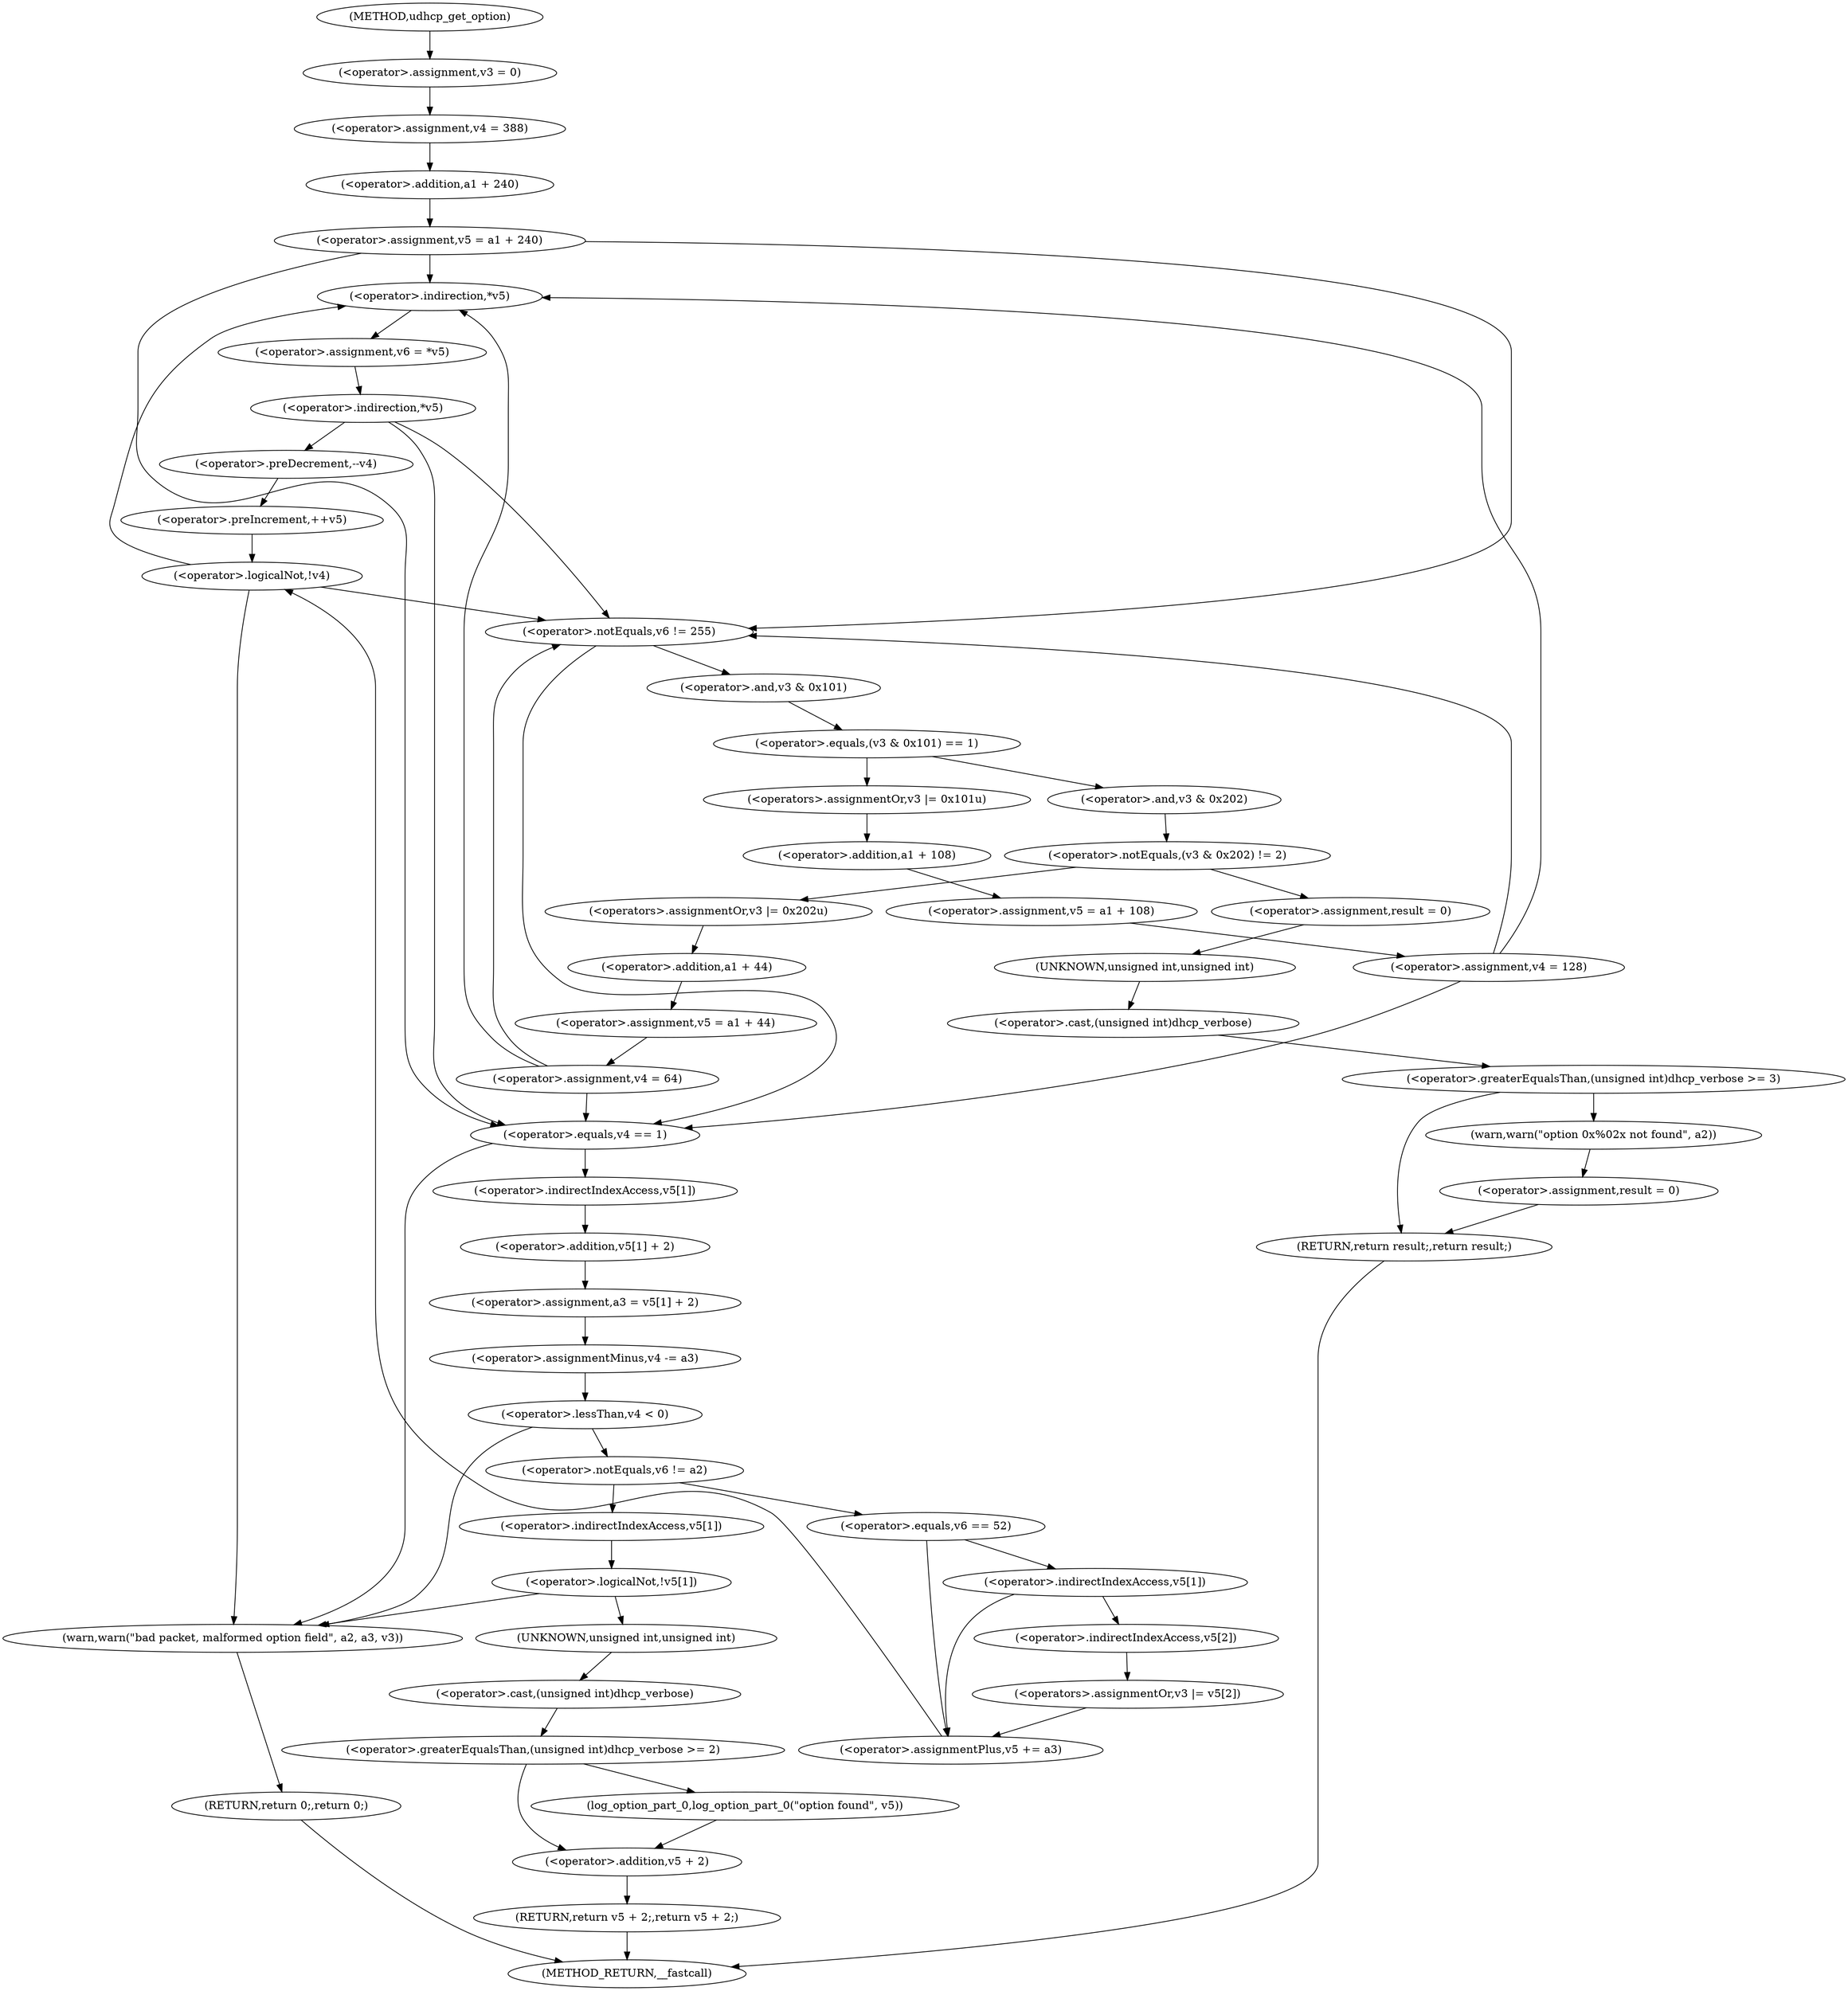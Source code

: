digraph udhcp_get_option {  
"1000116" [label = "(<operator>.assignment,v3 = 0)" ]
"1000119" [label = "(<operator>.assignment,v4 = 388)" ]
"1000122" [label = "(<operator>.assignment,v5 = a1 + 240)" ]
"1000124" [label = "(<operator>.addition,a1 + 240)" ]
"1000133" [label = "(<operator>.assignment,v6 = *v5)" ]
"1000135" [label = "(<operator>.indirection,*v5)" ]
"1000138" [label = "(<operator>.indirection,*v5)" ]
"1000141" [label = "(<operator>.preDecrement,--v4)" ]
"1000143" [label = "(<operator>.preIncrement,++v5)" ]
"1000147" [label = "(<operator>.logicalNot,!v4)" ]
"1000151" [label = "(<operator>.notEquals,v6 != 255)" ]
"1000156" [label = "(<operator>.equals,(v3 & 0x101) == 1)" ]
"1000157" [label = "(<operator>.and,v3 & 0x101)" ]
"1000162" [label = "(<operators>.assignmentOr,v3 |= 0x101u)" ]
"1000165" [label = "(<operator>.assignment,v5 = a1 + 108)" ]
"1000167" [label = "(<operator>.addition,a1 + 108)" ]
"1000170" [label = "(<operator>.assignment,v4 = 128)" ]
"1000176" [label = "(<operator>.notEquals,(v3 & 0x202) != 2)" ]
"1000177" [label = "(<operator>.and,v3 & 0x202)" ]
"1000182" [label = "(<operator>.assignment,result = 0)" ]
"1000186" [label = "(<operator>.greaterEqualsThan,(unsigned int)dhcp_verbose >= 3)" ]
"1000187" [label = "(<operator>.cast,(unsigned int)dhcp_verbose)" ]
"1000188" [label = "(UNKNOWN,unsigned int,unsigned int)" ]
"1000192" [label = "(warn,warn(\"option 0x%02x not found\", a2))" ]
"1000195" [label = "(<operator>.assignment,result = 0)" ]
"1000198" [label = "(RETURN,return result;,return result;)" ]
"1000200" [label = "(<operators>.assignmentOr,v3 |= 0x202u)" ]
"1000203" [label = "(<operator>.assignment,v5 = a1 + 44)" ]
"1000205" [label = "(<operator>.addition,a1 + 44)" ]
"1000208" [label = "(<operator>.assignment,v4 = 64)" ]
"1000212" [label = "(<operator>.equals,v4 == 1)" ]
"1000216" [label = "(<operator>.assignment,a3 = v5[1] + 2)" ]
"1000218" [label = "(<operator>.addition,v5[1] + 2)" ]
"1000219" [label = "(<operator>.indirectIndexAccess,v5[1])" ]
"1000223" [label = "(<operator>.assignmentMinus,v4 -= a3)" ]
"1000227" [label = "(<operator>.lessThan,v4 < 0)" ]
"1000232" [label = "(<operator>.notEquals,v6 != a2)" ]
"1000237" [label = "(<operator>.equals,v6 == 52)" ]
"1000242" [label = "(<operator>.indirectIndexAccess,v5[1])" ]
"1000245" [label = "(<operators>.assignmentOr,v3 |= v5[2])" ]
"1000247" [label = "(<operator>.indirectIndexAccess,v5[2])" ]
"1000250" [label = "(<operator>.assignmentPlus,v5 += a3)" ]
"1000255" [label = "(<operator>.logicalNot,!v5[1])" ]
"1000256" [label = "(<operator>.indirectIndexAccess,v5[1])" ]
"1000261" [label = "(warn,warn(\"bad packet, malformed option field\", a2, a3, v3))" ]
"1000266" [label = "(RETURN,return 0;,return 0;)" ]
"1000269" [label = "(<operator>.greaterEqualsThan,(unsigned int)dhcp_verbose >= 2)" ]
"1000270" [label = "(<operator>.cast,(unsigned int)dhcp_verbose)" ]
"1000271" [label = "(UNKNOWN,unsigned int,unsigned int)" ]
"1000274" [label = "(log_option_part_0,log_option_part_0(\"option found\", v5))" ]
"1000277" [label = "(RETURN,return v5 + 2;,return v5 + 2;)" ]
"1000278" [label = "(<operator>.addition,v5 + 2)" ]
"1000106" [label = "(METHOD,udhcp_get_option)" ]
"1000281" [label = "(METHOD_RETURN,__fastcall)" ]
  "1000116" -> "1000119" 
  "1000119" -> "1000124" 
  "1000122" -> "1000135" 
  "1000122" -> "1000151" 
  "1000122" -> "1000212" 
  "1000124" -> "1000122" 
  "1000133" -> "1000138" 
  "1000135" -> "1000133" 
  "1000138" -> "1000151" 
  "1000138" -> "1000212" 
  "1000138" -> "1000141" 
  "1000141" -> "1000143" 
  "1000143" -> "1000147" 
  "1000147" -> "1000135" 
  "1000147" -> "1000151" 
  "1000147" -> "1000261" 
  "1000151" -> "1000212" 
  "1000151" -> "1000157" 
  "1000156" -> "1000162" 
  "1000156" -> "1000177" 
  "1000157" -> "1000156" 
  "1000162" -> "1000167" 
  "1000165" -> "1000170" 
  "1000167" -> "1000165" 
  "1000170" -> "1000135" 
  "1000170" -> "1000151" 
  "1000170" -> "1000212" 
  "1000176" -> "1000182" 
  "1000176" -> "1000200" 
  "1000177" -> "1000176" 
  "1000182" -> "1000188" 
  "1000186" -> "1000192" 
  "1000186" -> "1000198" 
  "1000187" -> "1000186" 
  "1000188" -> "1000187" 
  "1000192" -> "1000195" 
  "1000195" -> "1000198" 
  "1000198" -> "1000281" 
  "1000200" -> "1000205" 
  "1000203" -> "1000208" 
  "1000205" -> "1000203" 
  "1000208" -> "1000135" 
  "1000208" -> "1000151" 
  "1000208" -> "1000212" 
  "1000212" -> "1000261" 
  "1000212" -> "1000219" 
  "1000216" -> "1000223" 
  "1000218" -> "1000216" 
  "1000219" -> "1000218" 
  "1000223" -> "1000227" 
  "1000227" -> "1000261" 
  "1000227" -> "1000232" 
  "1000232" -> "1000237" 
  "1000232" -> "1000256" 
  "1000237" -> "1000242" 
  "1000237" -> "1000250" 
  "1000242" -> "1000247" 
  "1000242" -> "1000250" 
  "1000245" -> "1000250" 
  "1000247" -> "1000245" 
  "1000250" -> "1000147" 
  "1000255" -> "1000271" 
  "1000255" -> "1000261" 
  "1000256" -> "1000255" 
  "1000261" -> "1000266" 
  "1000266" -> "1000281" 
  "1000269" -> "1000274" 
  "1000269" -> "1000278" 
  "1000270" -> "1000269" 
  "1000271" -> "1000270" 
  "1000274" -> "1000278" 
  "1000277" -> "1000281" 
  "1000278" -> "1000277" 
  "1000106" -> "1000116" 
}
